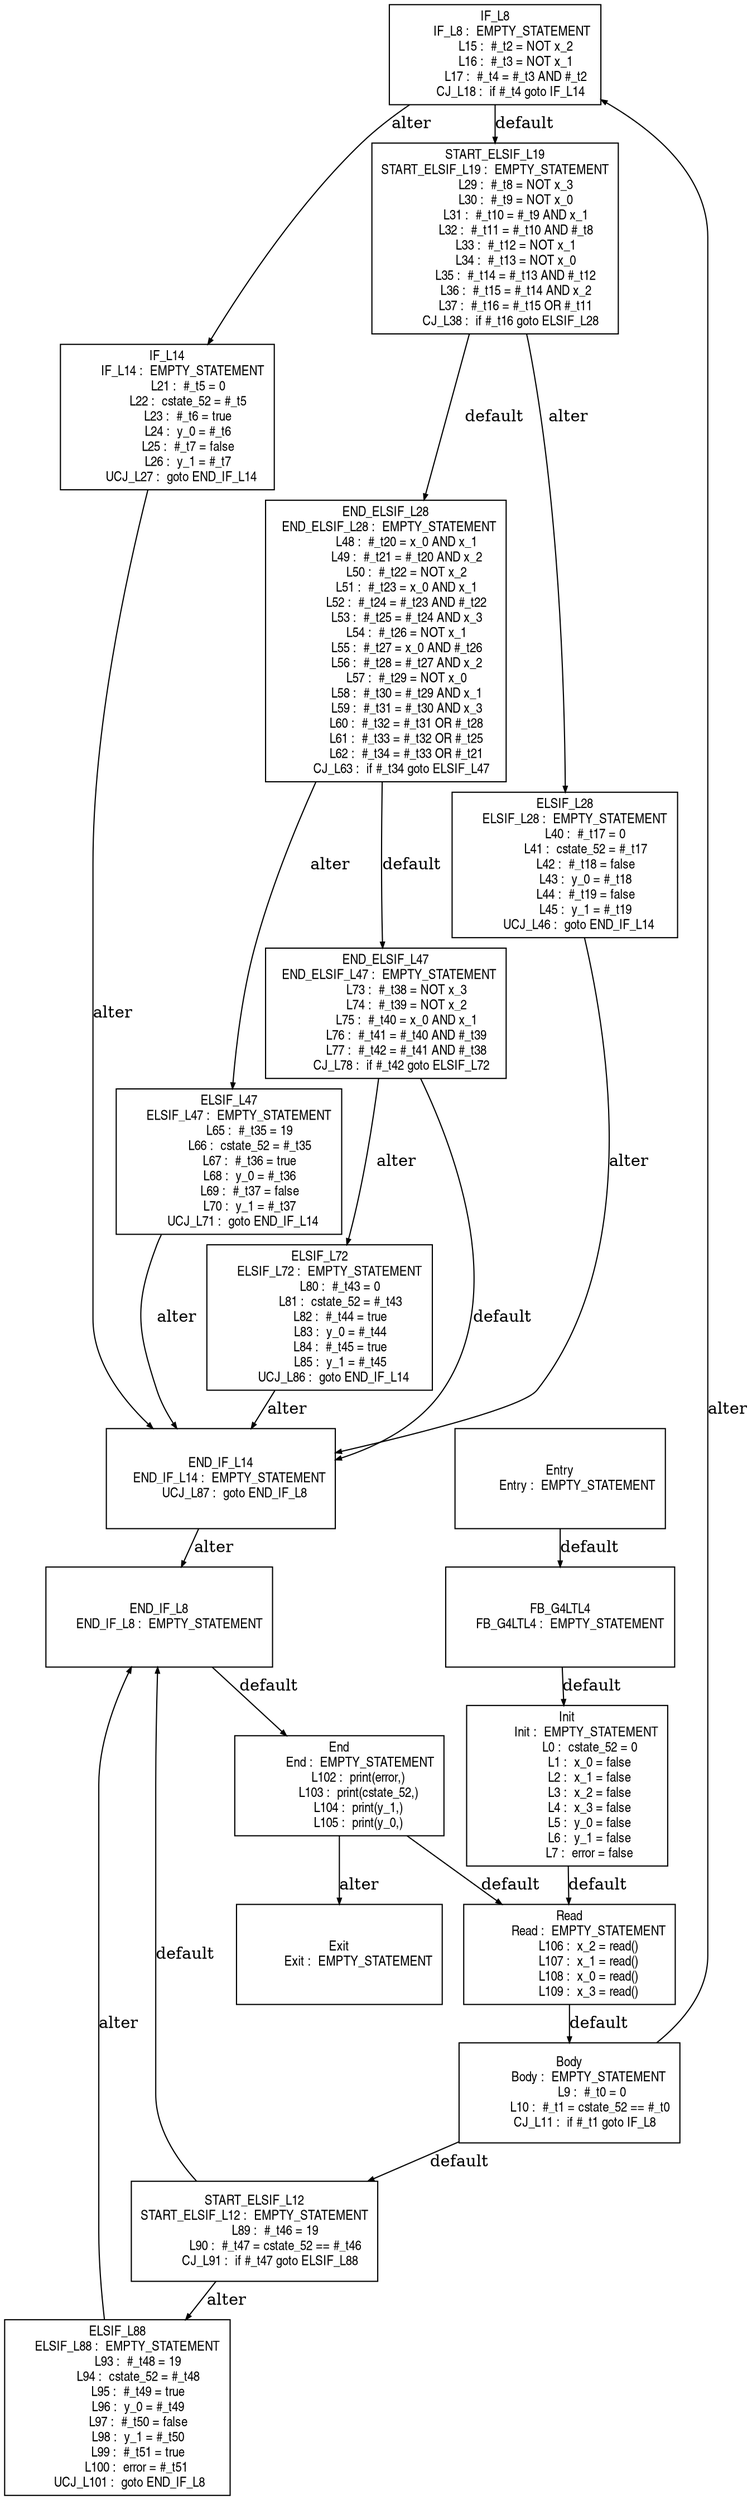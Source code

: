 digraph G {
  ranksep=.25;
  edge [arrowsize=.5]
  node [shape=rectangle, fontname="ArialNarrow",
        fontsize=12,  height=1.2];
  "IF_L8
          IF_L8 :  EMPTY_STATEMENT
            L15 :  #_t2 = NOT x_2
            L16 :  #_t3 = NOT x_1
            L17 :  #_t4 = #_t3 AND #_t2
         CJ_L18 :  if #_t4 goto IF_L14
"; "START_ELSIF_L19
START_ELSIF_L19 :  EMPTY_STATEMENT
            L29 :  #_t8 = NOT x_3
            L30 :  #_t9 = NOT x_0
            L31 :  #_t10 = #_t9 AND x_1
            L32 :  #_t11 = #_t10 AND #_t8
            L33 :  #_t12 = NOT x_1
            L34 :  #_t13 = NOT x_0
            L35 :  #_t14 = #_t13 AND #_t12
            L36 :  #_t15 = #_t14 AND x_2
            L37 :  #_t16 = #_t15 OR #_t11
         CJ_L38 :  if #_t16 goto ELSIF_L28
"; "FB_G4LTL4
      FB_G4LTL4 :  EMPTY_STATEMENT
"; "ELSIF_L47
      ELSIF_L47 :  EMPTY_STATEMENT
            L65 :  #_t35 = 19
            L66 :  cstate_52 = #_t35
            L67 :  #_t36 = true
            L68 :  y_0 = #_t36
            L69 :  #_t37 = false
            L70 :  y_1 = #_t37
        UCJ_L71 :  goto END_IF_L14
"; "END_ELSIF_L47
  END_ELSIF_L47 :  EMPTY_STATEMENT
            L73 :  #_t38 = NOT x_3
            L74 :  #_t39 = NOT x_2
            L75 :  #_t40 = x_0 AND x_1
            L76 :  #_t41 = #_t40 AND #_t39
            L77 :  #_t42 = #_t41 AND #_t38
         CJ_L78 :  if #_t42 goto ELSIF_L72
"; "Read
           Read :  EMPTY_STATEMENT
           L106 :  x_2 = read()
           L107 :  x_1 = read()
           L108 :  x_0 = read()
           L109 :  x_3 = read()
"; "Exit
           Exit :  EMPTY_STATEMENT
"; "ELSIF_L28
      ELSIF_L28 :  EMPTY_STATEMENT
            L40 :  #_t17 = 0
            L41 :  cstate_52 = #_t17
            L42 :  #_t18 = false
            L43 :  y_0 = #_t18
            L44 :  #_t19 = false
            L45 :  y_1 = #_t19
        UCJ_L46 :  goto END_IF_L14
"; "END_ELSIF_L28
  END_ELSIF_L28 :  EMPTY_STATEMENT
            L48 :  #_t20 = x_0 AND x_1
            L49 :  #_t21 = #_t20 AND x_2
            L50 :  #_t22 = NOT x_2
            L51 :  #_t23 = x_0 AND x_1
            L52 :  #_t24 = #_t23 AND #_t22
            L53 :  #_t25 = #_t24 AND x_3
            L54 :  #_t26 = NOT x_1
            L55 :  #_t27 = x_0 AND #_t26
            L56 :  #_t28 = #_t27 AND x_2
            L57 :  #_t29 = NOT x_0
            L58 :  #_t30 = #_t29 AND x_1
            L59 :  #_t31 = #_t30 AND x_3
            L60 :  #_t32 = #_t31 OR #_t28
            L61 :  #_t33 = #_t32 OR #_t25
            L62 :  #_t34 = #_t33 OR #_t21
         CJ_L63 :  if #_t34 goto ELSIF_L47
"; "END_IF_L14
     END_IF_L14 :  EMPTY_STATEMENT
        UCJ_L87 :  goto END_IF_L8
"; "IF_L14
         IF_L14 :  EMPTY_STATEMENT
            L21 :  #_t5 = 0
            L22 :  cstate_52 = #_t5
            L23 :  #_t6 = true
            L24 :  y_0 = #_t6
            L25 :  #_t7 = false
            L26 :  y_1 = #_t7
        UCJ_L27 :  goto END_IF_L14
"; "START_ELSIF_L12
START_ELSIF_L12 :  EMPTY_STATEMENT
            L89 :  #_t46 = 19
            L90 :  #_t47 = cstate_52 == #_t46
         CJ_L91 :  if #_t47 goto ELSIF_L88
"; "END_IF_L8
      END_IF_L8 :  EMPTY_STATEMENT
"; "ELSIF_L88
      ELSIF_L88 :  EMPTY_STATEMENT
            L93 :  #_t48 = 19
            L94 :  cstate_52 = #_t48
            L95 :  #_t49 = true
            L96 :  y_0 = #_t49
            L97 :  #_t50 = false
            L98 :  y_1 = #_t50
            L99 :  #_t51 = true
           L100 :  error = #_t51
       UCJ_L101 :  goto END_IF_L8
"; "End
            End :  EMPTY_STATEMENT
           L102 :  print(error,)
           L103 :  print(cstate_52,)
           L104 :  print(y_1,)
           L105 :  print(y_0,)
"; "Entry
          Entry :  EMPTY_STATEMENT
"; "ELSIF_L72
      ELSIF_L72 :  EMPTY_STATEMENT
            L80 :  #_t43 = 0
            L81 :  cstate_52 = #_t43
            L82 :  #_t44 = true
            L83 :  y_0 = #_t44
            L84 :  #_t45 = true
            L85 :  y_1 = #_t45
        UCJ_L86 :  goto END_IF_L14
"; "Init
           Init :  EMPTY_STATEMENT
             L0 :  cstate_52 = 0
             L1 :  x_0 = false
             L2 :  x_1 = false
             L3 :  x_2 = false
             L4 :  x_3 = false
             L5 :  y_0 = false
             L6 :  y_1 = false
             L7 :  error = false
"; "Body
           Body :  EMPTY_STATEMENT
             L9 :  #_t0 = 0
            L10 :  #_t1 = cstate_52 == #_t0
         CJ_L11 :  if #_t1 goto IF_L8
"; 
  "FB_G4LTL4
      FB_G4LTL4 :  EMPTY_STATEMENT
" -> "Init
           Init :  EMPTY_STATEMENT
             L0 :  cstate_52 = 0
             L1 :  x_0 = false
             L2 :  x_1 = false
             L3 :  x_2 = false
             L4 :  x_3 = false
             L5 :  y_0 = false
             L6 :  y_1 = false
             L7 :  error = false
"  [label="default"];
  "Init
           Init :  EMPTY_STATEMENT
             L0 :  cstate_52 = 0
             L1 :  x_0 = false
             L2 :  x_1 = false
             L3 :  x_2 = false
             L4 :  x_3 = false
             L5 :  y_0 = false
             L6 :  y_1 = false
             L7 :  error = false
" -> "Read
           Read :  EMPTY_STATEMENT
           L106 :  x_2 = read()
           L107 :  x_1 = read()
           L108 :  x_0 = read()
           L109 :  x_3 = read()
"  [label="default"];
  "Body
           Body :  EMPTY_STATEMENT
             L9 :  #_t0 = 0
            L10 :  #_t1 = cstate_52 == #_t0
         CJ_L11 :  if #_t1 goto IF_L8
" -> "START_ELSIF_L12
START_ELSIF_L12 :  EMPTY_STATEMENT
            L89 :  #_t46 = 19
            L90 :  #_t47 = cstate_52 == #_t46
         CJ_L91 :  if #_t47 goto ELSIF_L88
"  [label="default"];
  "Body
           Body :  EMPTY_STATEMENT
             L9 :  #_t0 = 0
            L10 :  #_t1 = cstate_52 == #_t0
         CJ_L11 :  if #_t1 goto IF_L8
" -> "IF_L8
          IF_L8 :  EMPTY_STATEMENT
            L15 :  #_t2 = NOT x_2
            L16 :  #_t3 = NOT x_1
            L17 :  #_t4 = #_t3 AND #_t2
         CJ_L18 :  if #_t4 goto IF_L14
"  [label="alter"];
  "IF_L8
          IF_L8 :  EMPTY_STATEMENT
            L15 :  #_t2 = NOT x_2
            L16 :  #_t3 = NOT x_1
            L17 :  #_t4 = #_t3 AND #_t2
         CJ_L18 :  if #_t4 goto IF_L14
" -> "START_ELSIF_L19
START_ELSIF_L19 :  EMPTY_STATEMENT
            L29 :  #_t8 = NOT x_3
            L30 :  #_t9 = NOT x_0
            L31 :  #_t10 = #_t9 AND x_1
            L32 :  #_t11 = #_t10 AND #_t8
            L33 :  #_t12 = NOT x_1
            L34 :  #_t13 = NOT x_0
            L35 :  #_t14 = #_t13 AND #_t12
            L36 :  #_t15 = #_t14 AND x_2
            L37 :  #_t16 = #_t15 OR #_t11
         CJ_L38 :  if #_t16 goto ELSIF_L28
"  [label="default"];
  "IF_L8
          IF_L8 :  EMPTY_STATEMENT
            L15 :  #_t2 = NOT x_2
            L16 :  #_t3 = NOT x_1
            L17 :  #_t4 = #_t3 AND #_t2
         CJ_L18 :  if #_t4 goto IF_L14
" -> "IF_L14
         IF_L14 :  EMPTY_STATEMENT
            L21 :  #_t5 = 0
            L22 :  cstate_52 = #_t5
            L23 :  #_t6 = true
            L24 :  y_0 = #_t6
            L25 :  #_t7 = false
            L26 :  y_1 = #_t7
        UCJ_L27 :  goto END_IF_L14
"  [label="alter"];
  "IF_L14
         IF_L14 :  EMPTY_STATEMENT
            L21 :  #_t5 = 0
            L22 :  cstate_52 = #_t5
            L23 :  #_t6 = true
            L24 :  y_0 = #_t6
            L25 :  #_t7 = false
            L26 :  y_1 = #_t7
        UCJ_L27 :  goto END_IF_L14
" -> "END_IF_L14
     END_IF_L14 :  EMPTY_STATEMENT
        UCJ_L87 :  goto END_IF_L8
"  [label="alter"];
  "START_ELSIF_L19
START_ELSIF_L19 :  EMPTY_STATEMENT
            L29 :  #_t8 = NOT x_3
            L30 :  #_t9 = NOT x_0
            L31 :  #_t10 = #_t9 AND x_1
            L32 :  #_t11 = #_t10 AND #_t8
            L33 :  #_t12 = NOT x_1
            L34 :  #_t13 = NOT x_0
            L35 :  #_t14 = #_t13 AND #_t12
            L36 :  #_t15 = #_t14 AND x_2
            L37 :  #_t16 = #_t15 OR #_t11
         CJ_L38 :  if #_t16 goto ELSIF_L28
" -> "END_ELSIF_L28
  END_ELSIF_L28 :  EMPTY_STATEMENT
            L48 :  #_t20 = x_0 AND x_1
            L49 :  #_t21 = #_t20 AND x_2
            L50 :  #_t22 = NOT x_2
            L51 :  #_t23 = x_0 AND x_1
            L52 :  #_t24 = #_t23 AND #_t22
            L53 :  #_t25 = #_t24 AND x_3
            L54 :  #_t26 = NOT x_1
            L55 :  #_t27 = x_0 AND #_t26
            L56 :  #_t28 = #_t27 AND x_2
            L57 :  #_t29 = NOT x_0
            L58 :  #_t30 = #_t29 AND x_1
            L59 :  #_t31 = #_t30 AND x_3
            L60 :  #_t32 = #_t31 OR #_t28
            L61 :  #_t33 = #_t32 OR #_t25
            L62 :  #_t34 = #_t33 OR #_t21
         CJ_L63 :  if #_t34 goto ELSIF_L47
"  [label="default"];
  "START_ELSIF_L19
START_ELSIF_L19 :  EMPTY_STATEMENT
            L29 :  #_t8 = NOT x_3
            L30 :  #_t9 = NOT x_0
            L31 :  #_t10 = #_t9 AND x_1
            L32 :  #_t11 = #_t10 AND #_t8
            L33 :  #_t12 = NOT x_1
            L34 :  #_t13 = NOT x_0
            L35 :  #_t14 = #_t13 AND #_t12
            L36 :  #_t15 = #_t14 AND x_2
            L37 :  #_t16 = #_t15 OR #_t11
         CJ_L38 :  if #_t16 goto ELSIF_L28
" -> "ELSIF_L28
      ELSIF_L28 :  EMPTY_STATEMENT
            L40 :  #_t17 = 0
            L41 :  cstate_52 = #_t17
            L42 :  #_t18 = false
            L43 :  y_0 = #_t18
            L44 :  #_t19 = false
            L45 :  y_1 = #_t19
        UCJ_L46 :  goto END_IF_L14
"  [label="alter"];
  "ELSIF_L28
      ELSIF_L28 :  EMPTY_STATEMENT
            L40 :  #_t17 = 0
            L41 :  cstate_52 = #_t17
            L42 :  #_t18 = false
            L43 :  y_0 = #_t18
            L44 :  #_t19 = false
            L45 :  y_1 = #_t19
        UCJ_L46 :  goto END_IF_L14
" -> "END_IF_L14
     END_IF_L14 :  EMPTY_STATEMENT
        UCJ_L87 :  goto END_IF_L8
"  [label="alter"];
  "END_ELSIF_L28
  END_ELSIF_L28 :  EMPTY_STATEMENT
            L48 :  #_t20 = x_0 AND x_1
            L49 :  #_t21 = #_t20 AND x_2
            L50 :  #_t22 = NOT x_2
            L51 :  #_t23 = x_0 AND x_1
            L52 :  #_t24 = #_t23 AND #_t22
            L53 :  #_t25 = #_t24 AND x_3
            L54 :  #_t26 = NOT x_1
            L55 :  #_t27 = x_0 AND #_t26
            L56 :  #_t28 = #_t27 AND x_2
            L57 :  #_t29 = NOT x_0
            L58 :  #_t30 = #_t29 AND x_1
            L59 :  #_t31 = #_t30 AND x_3
            L60 :  #_t32 = #_t31 OR #_t28
            L61 :  #_t33 = #_t32 OR #_t25
            L62 :  #_t34 = #_t33 OR #_t21
         CJ_L63 :  if #_t34 goto ELSIF_L47
" -> "END_ELSIF_L47
  END_ELSIF_L47 :  EMPTY_STATEMENT
            L73 :  #_t38 = NOT x_3
            L74 :  #_t39 = NOT x_2
            L75 :  #_t40 = x_0 AND x_1
            L76 :  #_t41 = #_t40 AND #_t39
            L77 :  #_t42 = #_t41 AND #_t38
         CJ_L78 :  if #_t42 goto ELSIF_L72
"  [label="default"];
  "END_ELSIF_L28
  END_ELSIF_L28 :  EMPTY_STATEMENT
            L48 :  #_t20 = x_0 AND x_1
            L49 :  #_t21 = #_t20 AND x_2
            L50 :  #_t22 = NOT x_2
            L51 :  #_t23 = x_0 AND x_1
            L52 :  #_t24 = #_t23 AND #_t22
            L53 :  #_t25 = #_t24 AND x_3
            L54 :  #_t26 = NOT x_1
            L55 :  #_t27 = x_0 AND #_t26
            L56 :  #_t28 = #_t27 AND x_2
            L57 :  #_t29 = NOT x_0
            L58 :  #_t30 = #_t29 AND x_1
            L59 :  #_t31 = #_t30 AND x_3
            L60 :  #_t32 = #_t31 OR #_t28
            L61 :  #_t33 = #_t32 OR #_t25
            L62 :  #_t34 = #_t33 OR #_t21
         CJ_L63 :  if #_t34 goto ELSIF_L47
" -> "ELSIF_L47
      ELSIF_L47 :  EMPTY_STATEMENT
            L65 :  #_t35 = 19
            L66 :  cstate_52 = #_t35
            L67 :  #_t36 = true
            L68 :  y_0 = #_t36
            L69 :  #_t37 = false
            L70 :  y_1 = #_t37
        UCJ_L71 :  goto END_IF_L14
"  [label="alter"];
  "ELSIF_L47
      ELSIF_L47 :  EMPTY_STATEMENT
            L65 :  #_t35 = 19
            L66 :  cstate_52 = #_t35
            L67 :  #_t36 = true
            L68 :  y_0 = #_t36
            L69 :  #_t37 = false
            L70 :  y_1 = #_t37
        UCJ_L71 :  goto END_IF_L14
" -> "END_IF_L14
     END_IF_L14 :  EMPTY_STATEMENT
        UCJ_L87 :  goto END_IF_L8
"  [label="alter"];
  "END_ELSIF_L47
  END_ELSIF_L47 :  EMPTY_STATEMENT
            L73 :  #_t38 = NOT x_3
            L74 :  #_t39 = NOT x_2
            L75 :  #_t40 = x_0 AND x_1
            L76 :  #_t41 = #_t40 AND #_t39
            L77 :  #_t42 = #_t41 AND #_t38
         CJ_L78 :  if #_t42 goto ELSIF_L72
" -> "END_IF_L14
     END_IF_L14 :  EMPTY_STATEMENT
        UCJ_L87 :  goto END_IF_L8
"  [label="default"];
  "END_ELSIF_L47
  END_ELSIF_L47 :  EMPTY_STATEMENT
            L73 :  #_t38 = NOT x_3
            L74 :  #_t39 = NOT x_2
            L75 :  #_t40 = x_0 AND x_1
            L76 :  #_t41 = #_t40 AND #_t39
            L77 :  #_t42 = #_t41 AND #_t38
         CJ_L78 :  if #_t42 goto ELSIF_L72
" -> "ELSIF_L72
      ELSIF_L72 :  EMPTY_STATEMENT
            L80 :  #_t43 = 0
            L81 :  cstate_52 = #_t43
            L82 :  #_t44 = true
            L83 :  y_0 = #_t44
            L84 :  #_t45 = true
            L85 :  y_1 = #_t45
        UCJ_L86 :  goto END_IF_L14
"  [label="alter"];
  "ELSIF_L72
      ELSIF_L72 :  EMPTY_STATEMENT
            L80 :  #_t43 = 0
            L81 :  cstate_52 = #_t43
            L82 :  #_t44 = true
            L83 :  y_0 = #_t44
            L84 :  #_t45 = true
            L85 :  y_1 = #_t45
        UCJ_L86 :  goto END_IF_L14
" -> "END_IF_L14
     END_IF_L14 :  EMPTY_STATEMENT
        UCJ_L87 :  goto END_IF_L8
"  [label="alter"];
  "END_IF_L14
     END_IF_L14 :  EMPTY_STATEMENT
        UCJ_L87 :  goto END_IF_L8
" -> "END_IF_L8
      END_IF_L8 :  EMPTY_STATEMENT
"  [label="alter"];
  "START_ELSIF_L12
START_ELSIF_L12 :  EMPTY_STATEMENT
            L89 :  #_t46 = 19
            L90 :  #_t47 = cstate_52 == #_t46
         CJ_L91 :  if #_t47 goto ELSIF_L88
" -> "END_IF_L8
      END_IF_L8 :  EMPTY_STATEMENT
"  [label="default"];
  "START_ELSIF_L12
START_ELSIF_L12 :  EMPTY_STATEMENT
            L89 :  #_t46 = 19
            L90 :  #_t47 = cstate_52 == #_t46
         CJ_L91 :  if #_t47 goto ELSIF_L88
" -> "ELSIF_L88
      ELSIF_L88 :  EMPTY_STATEMENT
            L93 :  #_t48 = 19
            L94 :  cstate_52 = #_t48
            L95 :  #_t49 = true
            L96 :  y_0 = #_t49
            L97 :  #_t50 = false
            L98 :  y_1 = #_t50
            L99 :  #_t51 = true
           L100 :  error = #_t51
       UCJ_L101 :  goto END_IF_L8
"  [label="alter"];
  "ELSIF_L88
      ELSIF_L88 :  EMPTY_STATEMENT
            L93 :  #_t48 = 19
            L94 :  cstate_52 = #_t48
            L95 :  #_t49 = true
            L96 :  y_0 = #_t49
            L97 :  #_t50 = false
            L98 :  y_1 = #_t50
            L99 :  #_t51 = true
           L100 :  error = #_t51
       UCJ_L101 :  goto END_IF_L8
" -> "END_IF_L8
      END_IF_L8 :  EMPTY_STATEMENT
"  [label="alter"];
  "END_IF_L8
      END_IF_L8 :  EMPTY_STATEMENT
" -> "End
            End :  EMPTY_STATEMENT
           L102 :  print(error,)
           L103 :  print(cstate_52,)
           L104 :  print(y_1,)
           L105 :  print(y_0,)
"  [label="default"];
  "Entry
          Entry :  EMPTY_STATEMENT
" -> "FB_G4LTL4
      FB_G4LTL4 :  EMPTY_STATEMENT
"  [label="default"];
  "End
            End :  EMPTY_STATEMENT
           L102 :  print(error,)
           L103 :  print(cstate_52,)
           L104 :  print(y_1,)
           L105 :  print(y_0,)
" -> "Read
           Read :  EMPTY_STATEMENT
           L106 :  x_2 = read()
           L107 :  x_1 = read()
           L108 :  x_0 = read()
           L109 :  x_3 = read()
"  [label="default"];
  "End
            End :  EMPTY_STATEMENT
           L102 :  print(error,)
           L103 :  print(cstate_52,)
           L104 :  print(y_1,)
           L105 :  print(y_0,)
" -> "Exit
           Exit :  EMPTY_STATEMENT
"  [label="alter"];
  "Read
           Read :  EMPTY_STATEMENT
           L106 :  x_2 = read()
           L107 :  x_1 = read()
           L108 :  x_0 = read()
           L109 :  x_3 = read()
" -> "Body
           Body :  EMPTY_STATEMENT
             L9 :  #_t0 = 0
            L10 :  #_t1 = cstate_52 == #_t0
         CJ_L11 :  if #_t1 goto IF_L8
"  [label="default"];
}
